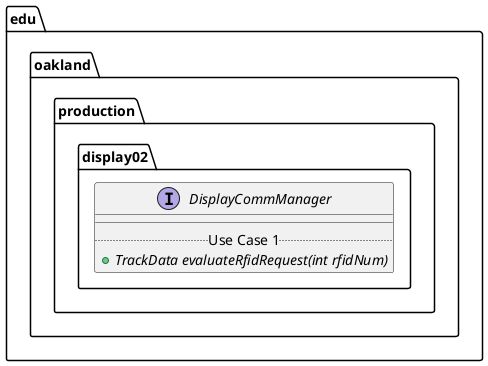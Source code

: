 @startuml DisplayCommManager

package edu.oakland.production.display02 {
    interface DisplayCommManager {
        __
        .. Use Case 1 ..
        {abstract} + TrackData evaluateRfidRequest(int rfidNum)
    }
}

@enduml

